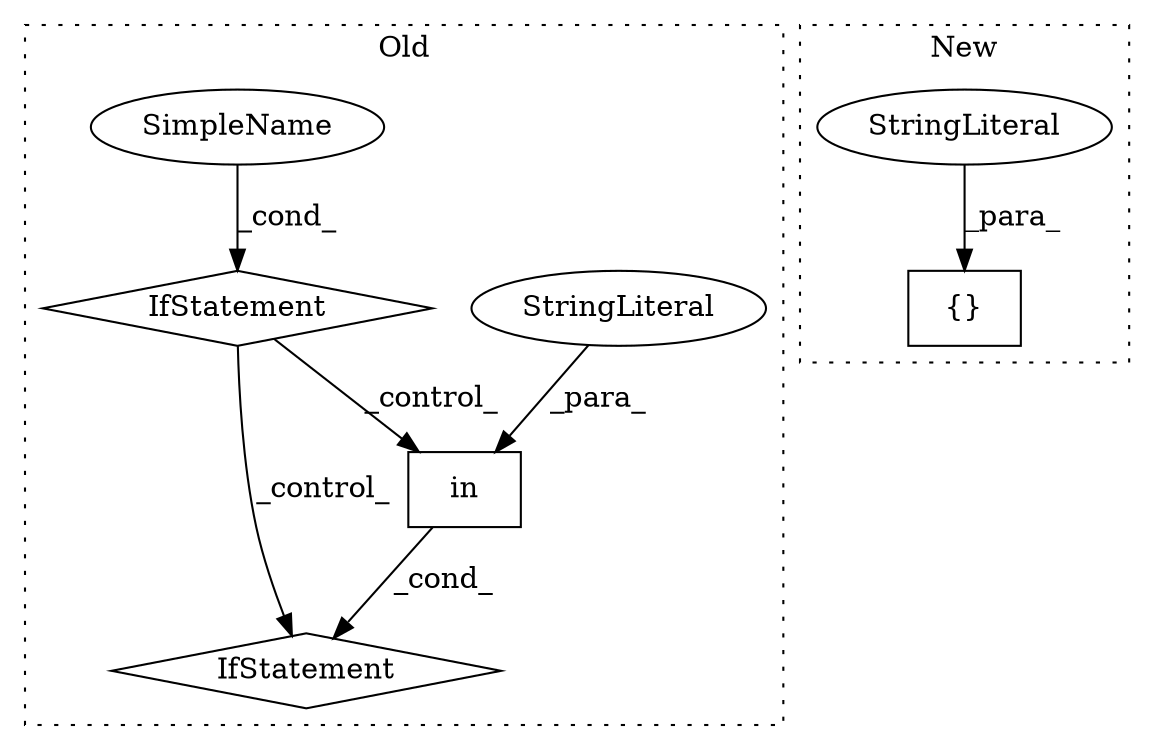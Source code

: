 digraph G {
subgraph cluster0 {
1 [label="in" a="105" s="1538" l="14" shape="box"];
3 [label="IfStatement" a="25" s="1528,1552" l="10,2" shape="diamond"];
4 [label="StringLiteral" a="45" s="1538" l="9" shape="ellipse"];
5 [label="SimpleName" a="42" s="" l="" shape="ellipse"];
6 [label="IfStatement" a="25" s="1256,1279" l="4,2" shape="diamond"];
label = "Old";
style="dotted";
}
subgraph cluster1 {
2 [label="{}" a="4" s="1601,1617" l="1,1" shape="box"];
7 [label="StringLiteral" a="45" s="1602" l="15" shape="ellipse"];
label = "New";
style="dotted";
}
1 -> 3 [label="_cond_"];
4 -> 1 [label="_para_"];
5 -> 6 [label="_cond_"];
6 -> 1 [label="_control_"];
6 -> 3 [label="_control_"];
7 -> 2 [label="_para_"];
}